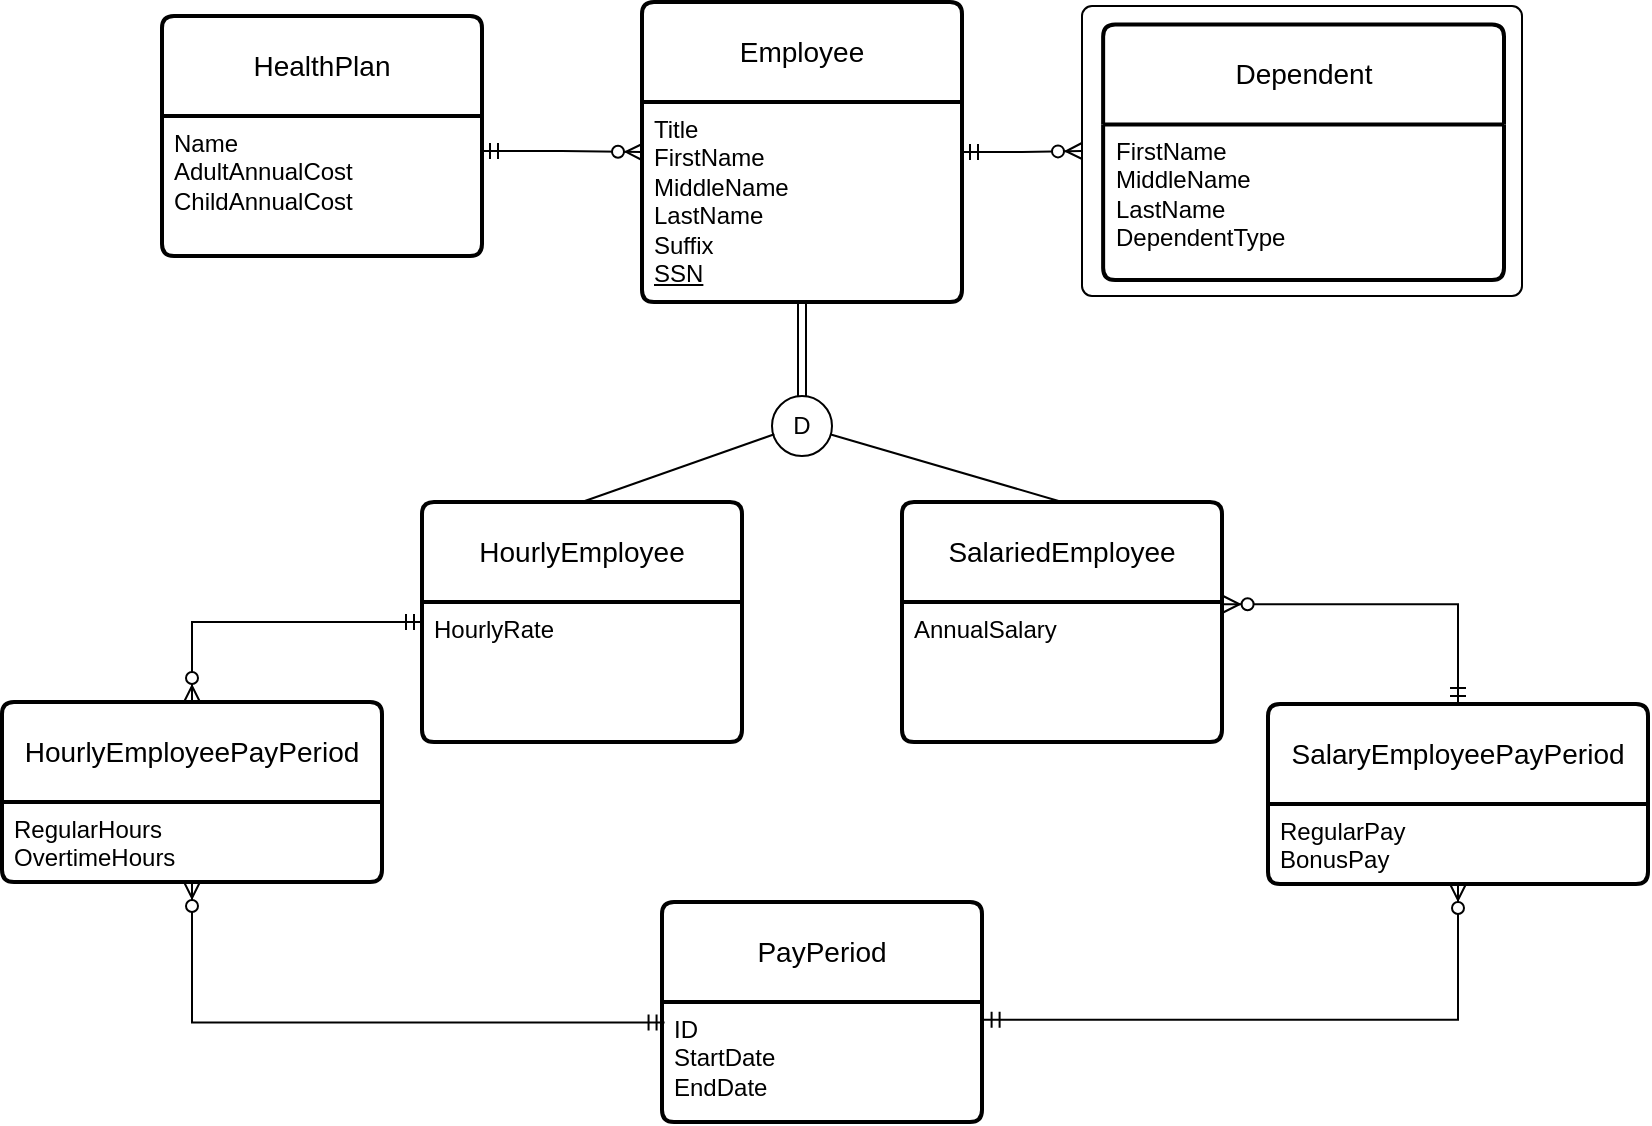<mxfile version="24.1.0" type="device">
  <diagram id="R2lEEEUBdFMjLlhIrx00" name="Page-1">
    <mxGraphModel dx="1195" dy="803" grid="1" gridSize="10" guides="1" tooltips="1" connect="1" arrows="1" fold="1" page="1" pageScale="1" pageWidth="850" pageHeight="1100" math="0" shadow="0" extFonts="Permanent Marker^https://fonts.googleapis.com/css?family=Permanent+Marker">
      <root>
        <mxCell id="0" />
        <mxCell id="1" parent="0" />
        <mxCell id="pVi2f2UJ7P3CycDykfJ_-3" value="Employee" style="swimlane;childLayout=stackLayout;horizontal=1;startSize=50;horizontalStack=0;rounded=1;fontSize=14;fontStyle=0;strokeWidth=2;resizeParent=0;resizeLast=1;shadow=0;dashed=0;align=center;arcSize=4;whiteSpace=wrap;html=1;" vertex="1" parent="1">
          <mxGeometry x="400" y="90" width="160" height="150" as="geometry" />
        </mxCell>
        <mxCell id="pVi2f2UJ7P3CycDykfJ_-4" value="Title&lt;div&gt;FirstName&lt;/div&gt;&lt;div&gt;MiddleName&lt;/div&gt;&lt;div&gt;LastName&lt;/div&gt;&lt;div&gt;Suffix&lt;/div&gt;&lt;div&gt;&lt;u&gt;SSN&lt;/u&gt;&lt;/div&gt;" style="align=left;strokeColor=none;fillColor=none;spacingLeft=4;fontSize=12;verticalAlign=top;resizable=0;rotatable=0;part=1;html=1;" vertex="1" parent="pVi2f2UJ7P3CycDykfJ_-3">
          <mxGeometry y="50" width="160" height="100" as="geometry" />
        </mxCell>
        <mxCell id="pVi2f2UJ7P3CycDykfJ_-42" style="edgeStyle=orthogonalEdgeStyle;fontSize=12;html=1;endArrow=ERzeroToMany;startArrow=ERmandOne;rounded=0;entryX=0.5;entryY=0;entryDx=0;entryDy=0;" edge="1" parent="1" source="pVi2f2UJ7P3CycDykfJ_-5" target="pVi2f2UJ7P3CycDykfJ_-38">
          <mxGeometry relative="1" as="geometry" />
        </mxCell>
        <mxCell id="pVi2f2UJ7P3CycDykfJ_-5" value="HourlyEmployee" style="swimlane;childLayout=stackLayout;horizontal=1;startSize=50;horizontalStack=0;rounded=1;fontSize=14;fontStyle=0;strokeWidth=2;resizeParent=0;resizeLast=1;shadow=0;dashed=0;align=center;arcSize=4;whiteSpace=wrap;html=1;" vertex="1" parent="1">
          <mxGeometry x="290" y="340" width="160" height="120" as="geometry" />
        </mxCell>
        <mxCell id="pVi2f2UJ7P3CycDykfJ_-6" value="HourlyRate" style="align=left;strokeColor=none;fillColor=none;spacingLeft=4;fontSize=12;verticalAlign=top;resizable=0;rotatable=0;part=1;html=1;" vertex="1" parent="pVi2f2UJ7P3CycDykfJ_-5">
          <mxGeometry y="50" width="160" height="70" as="geometry" />
        </mxCell>
        <mxCell id="pVi2f2UJ7P3CycDykfJ_-7" value="SalariedEmployee" style="swimlane;childLayout=stackLayout;horizontal=1;startSize=50;horizontalStack=0;rounded=1;fontSize=14;fontStyle=0;strokeWidth=2;resizeParent=0;resizeLast=1;shadow=0;dashed=0;align=center;arcSize=4;whiteSpace=wrap;html=1;" vertex="1" parent="1">
          <mxGeometry x="530" y="340" width="160" height="120" as="geometry" />
        </mxCell>
        <mxCell id="pVi2f2UJ7P3CycDykfJ_-8" value="AnnualSalary" style="align=left;strokeColor=none;fillColor=none;spacingLeft=4;fontSize=12;verticalAlign=top;resizable=0;rotatable=0;part=1;html=1;" vertex="1" parent="pVi2f2UJ7P3CycDykfJ_-7">
          <mxGeometry y="50" width="160" height="70" as="geometry" />
        </mxCell>
        <mxCell id="pVi2f2UJ7P3CycDykfJ_-10" style="rounded=0;orthogonalLoop=1;jettySize=auto;html=1;exitX=0.5;exitY=0;exitDx=0;exitDy=0;entryX=0.5;entryY=1;entryDx=0;entryDy=0;shape=link;" edge="1" parent="1" source="pVi2f2UJ7P3CycDykfJ_-9" target="pVi2f2UJ7P3CycDykfJ_-4">
          <mxGeometry relative="1" as="geometry" />
        </mxCell>
        <mxCell id="pVi2f2UJ7P3CycDykfJ_-9" value="D" style="ellipse;whiteSpace=wrap;html=1;aspect=fixed;" vertex="1" parent="1">
          <mxGeometry x="465" y="287" width="30" height="30" as="geometry" />
        </mxCell>
        <mxCell id="pVi2f2UJ7P3CycDykfJ_-11" value="" style="endArrow=none;html=1;rounded=0;entryX=0.5;entryY=0;entryDx=0;entryDy=0;" edge="1" parent="1" source="pVi2f2UJ7P3CycDykfJ_-9" target="pVi2f2UJ7P3CycDykfJ_-7">
          <mxGeometry width="50" height="50" relative="1" as="geometry">
            <mxPoint x="540" y="270" as="sourcePoint" />
            <mxPoint x="690" y="10" as="targetPoint" />
          </mxGeometry>
        </mxCell>
        <mxCell id="pVi2f2UJ7P3CycDykfJ_-14" value="" style="endArrow=none;html=1;rounded=0;entryX=0.5;entryY=0;entryDx=0;entryDy=0;exitX=0.038;exitY=0.638;exitDx=0;exitDy=0;exitPerimeter=0;" edge="1" parent="1" source="pVi2f2UJ7P3CycDykfJ_-9" target="pVi2f2UJ7P3CycDykfJ_-5">
          <mxGeometry width="50" height="50" relative="1" as="geometry">
            <mxPoint x="504" y="316" as="sourcePoint" />
            <mxPoint x="620" y="350" as="targetPoint" />
          </mxGeometry>
        </mxCell>
        <mxCell id="pVi2f2UJ7P3CycDykfJ_-20" value="" style="rounded=1;absoluteArcSize=1;html=1;arcSize=10;" vertex="1" parent="1">
          <mxGeometry x="620" y="92" width="220" height="145" as="geometry" />
        </mxCell>
        <mxCell id="pVi2f2UJ7P3CycDykfJ_-21" value="" style="html=1;shape=mxgraph.er.anchor;whiteSpace=wrap;" vertex="1" parent="pVi2f2UJ7P3CycDykfJ_-20">
          <mxGeometry width="109.453" height="145.0" as="geometry" />
        </mxCell>
        <mxCell id="pVi2f2UJ7P3CycDykfJ_-23" value="Dependent" style="swimlane;childLayout=stackLayout;horizontal=1;startSize=50;horizontalStack=0;rounded=1;fontSize=14;fontStyle=0;strokeWidth=2;resizeParent=0;resizeLast=1;shadow=0;align=center;arcSize=4;whiteSpace=wrap;html=1;" vertex="1" parent="pVi2f2UJ7P3CycDykfJ_-20">
          <mxGeometry x="10.57" y="9.19" width="200.43" height="127.81" as="geometry" />
        </mxCell>
        <mxCell id="pVi2f2UJ7P3CycDykfJ_-24" value="FirstName&lt;div&gt;MiddleName&lt;/div&gt;&lt;div&gt;LastName&lt;/div&gt;&lt;div&gt;DependentType&lt;/div&gt;" style="align=left;strokeColor=none;fillColor=none;spacingLeft=4;fontSize=12;verticalAlign=top;resizable=0;rotatable=0;part=1;html=1;" vertex="1" parent="pVi2f2UJ7P3CycDykfJ_-23">
          <mxGeometry y="50" width="200.43" height="77.81" as="geometry" />
        </mxCell>
        <mxCell id="pVi2f2UJ7P3CycDykfJ_-30" value="" style="edgeStyle=orthogonalEdgeStyle;fontSize=12;html=1;endArrow=ERzeroToMany;startArrow=ERmandOne;rounded=0;exitX=1;exitY=0.25;exitDx=0;exitDy=0;entryX=0;entryY=0.5;entryDx=0;entryDy=0;" edge="1" parent="1" source="pVi2f2UJ7P3CycDykfJ_-4" target="pVi2f2UJ7P3CycDykfJ_-20">
          <mxGeometry width="100" height="100" relative="1" as="geometry">
            <mxPoint x="830" y="380" as="sourcePoint" />
            <mxPoint x="930" y="280" as="targetPoint" />
          </mxGeometry>
        </mxCell>
        <mxCell id="pVi2f2UJ7P3CycDykfJ_-32" value="HealthPlan" style="swimlane;childLayout=stackLayout;horizontal=1;startSize=50;horizontalStack=0;rounded=1;fontSize=14;fontStyle=0;strokeWidth=2;resizeParent=0;resizeLast=1;shadow=0;dashed=0;align=center;arcSize=4;whiteSpace=wrap;html=1;" vertex="1" parent="1">
          <mxGeometry x="160" y="97" width="160" height="120" as="geometry" />
        </mxCell>
        <mxCell id="pVi2f2UJ7P3CycDykfJ_-33" value="Name&lt;div&gt;AdultAnnualCost&lt;/div&gt;&lt;div&gt;ChildAnnualCost&lt;/div&gt;" style="align=left;strokeColor=none;fillColor=none;spacingLeft=4;fontSize=12;verticalAlign=top;resizable=0;rotatable=0;part=1;html=1;" vertex="1" parent="pVi2f2UJ7P3CycDykfJ_-32">
          <mxGeometry y="50" width="160" height="70" as="geometry" />
        </mxCell>
        <mxCell id="pVi2f2UJ7P3CycDykfJ_-35" value="" style="edgeStyle=orthogonalEdgeStyle;fontSize=12;html=1;endArrow=ERzeroToMany;startArrow=ERmandOne;rounded=0;exitX=1;exitY=0.25;exitDx=0;exitDy=0;entryX=0;entryY=0.25;entryDx=0;entryDy=0;" edge="1" parent="1" source="pVi2f2UJ7P3CycDykfJ_-33" target="pVi2f2UJ7P3CycDykfJ_-4">
          <mxGeometry width="100" height="100" relative="1" as="geometry">
            <mxPoint x="420" y="560" as="sourcePoint" />
            <mxPoint x="520" y="460" as="targetPoint" />
          </mxGeometry>
        </mxCell>
        <mxCell id="pVi2f2UJ7P3CycDykfJ_-36" value="PayPeriod" style="swimlane;childLayout=stackLayout;horizontal=1;startSize=50;horizontalStack=0;rounded=1;fontSize=14;fontStyle=0;strokeWidth=2;resizeParent=0;resizeLast=1;shadow=0;dashed=0;align=center;arcSize=4;whiteSpace=wrap;html=1;" vertex="1" parent="1">
          <mxGeometry x="410" y="540" width="160" height="110" as="geometry" />
        </mxCell>
        <mxCell id="pVi2f2UJ7P3CycDykfJ_-37" value="&lt;div&gt;ID&lt;/div&gt;&lt;div&gt;StartDate&lt;/div&gt;&lt;div&gt;EndDate&lt;/div&gt;" style="align=left;strokeColor=none;fillColor=none;spacingLeft=4;fontSize=12;verticalAlign=top;resizable=0;rotatable=0;part=1;html=1;" vertex="1" parent="pVi2f2UJ7P3CycDykfJ_-36">
          <mxGeometry y="50" width="160" height="60" as="geometry" />
        </mxCell>
        <mxCell id="pVi2f2UJ7P3CycDykfJ_-38" value="HourlyEmployeePayPeriod" style="swimlane;childLayout=stackLayout;horizontal=1;startSize=50;horizontalStack=0;rounded=1;fontSize=14;fontStyle=0;strokeWidth=2;resizeParent=0;resizeLast=1;shadow=0;dashed=0;align=center;arcSize=4;whiteSpace=wrap;html=1;" vertex="1" parent="1">
          <mxGeometry x="80" y="440" width="190" height="90" as="geometry" />
        </mxCell>
        <mxCell id="pVi2f2UJ7P3CycDykfJ_-39" value="RegularHours&lt;div&gt;OvertimeHours&lt;/div&gt;" style="align=left;strokeColor=none;fillColor=none;spacingLeft=4;fontSize=12;verticalAlign=top;resizable=0;rotatable=0;part=1;html=1;" vertex="1" parent="pVi2f2UJ7P3CycDykfJ_-38">
          <mxGeometry y="50" width="190" height="40" as="geometry" />
        </mxCell>
        <mxCell id="pVi2f2UJ7P3CycDykfJ_-43" value="" style="edgeStyle=orthogonalEdgeStyle;fontSize=12;html=1;endArrow=ERzeroToMany;startArrow=ERmandOne;rounded=0;exitX=0.008;exitY=0.171;exitDx=0;exitDy=0;exitPerimeter=0;entryX=0.5;entryY=1;entryDx=0;entryDy=0;" edge="1" parent="1" source="pVi2f2UJ7P3CycDykfJ_-37" target="pVi2f2UJ7P3CycDykfJ_-39">
          <mxGeometry width="100" height="100" relative="1" as="geometry">
            <mxPoint x="80" y="400" as="sourcePoint" />
            <mxPoint x="180" y="300" as="targetPoint" />
          </mxGeometry>
        </mxCell>
        <mxCell id="pVi2f2UJ7P3CycDykfJ_-44" value="SalaryEmployeePayPeriod" style="swimlane;childLayout=stackLayout;horizontal=1;startSize=50;horizontalStack=0;rounded=1;fontSize=14;fontStyle=0;strokeWidth=2;resizeParent=0;resizeLast=1;shadow=0;dashed=0;align=center;arcSize=4;whiteSpace=wrap;html=1;" vertex="1" parent="1">
          <mxGeometry x="713" y="441" width="190" height="90" as="geometry" />
        </mxCell>
        <mxCell id="pVi2f2UJ7P3CycDykfJ_-45" value="RegularPay&lt;div&gt;BonusPay&lt;/div&gt;" style="align=left;strokeColor=none;fillColor=none;spacingLeft=4;fontSize=12;verticalAlign=top;resizable=0;rotatable=0;part=1;html=1;" vertex="1" parent="pVi2f2UJ7P3CycDykfJ_-44">
          <mxGeometry y="50" width="190" height="40" as="geometry" />
        </mxCell>
        <mxCell id="pVi2f2UJ7P3CycDykfJ_-46" value="" style="edgeStyle=orthogonalEdgeStyle;fontSize=12;html=1;endArrow=ERzeroToMany;startArrow=ERmandOne;rounded=0;exitX=1.005;exitY=0.148;exitDx=0;exitDy=0;exitPerimeter=0;entryX=0.5;entryY=1;entryDx=0;entryDy=0;" edge="1" parent="1" source="pVi2f2UJ7P3CycDykfJ_-37" target="pVi2f2UJ7P3CycDykfJ_-45">
          <mxGeometry width="100" height="100" relative="1" as="geometry">
            <mxPoint x="421" y="612" as="sourcePoint" />
            <mxPoint x="185" y="540" as="targetPoint" />
          </mxGeometry>
        </mxCell>
        <mxCell id="pVi2f2UJ7P3CycDykfJ_-47" value="" style="edgeStyle=orthogonalEdgeStyle;fontSize=12;html=1;endArrow=ERzeroToMany;startArrow=ERmandOne;rounded=0;exitX=0.5;exitY=0;exitDx=0;exitDy=0;entryX=1.005;entryY=0.426;entryDx=0;entryDy=0;entryPerimeter=0;" edge="1" parent="1" source="pVi2f2UJ7P3CycDykfJ_-44" target="pVi2f2UJ7P3CycDykfJ_-7">
          <mxGeometry width="100" height="100" relative="1" as="geometry">
            <mxPoint x="581" y="610" as="sourcePoint" />
            <mxPoint x="775" y="570" as="targetPoint" />
          </mxGeometry>
        </mxCell>
      </root>
    </mxGraphModel>
  </diagram>
</mxfile>
